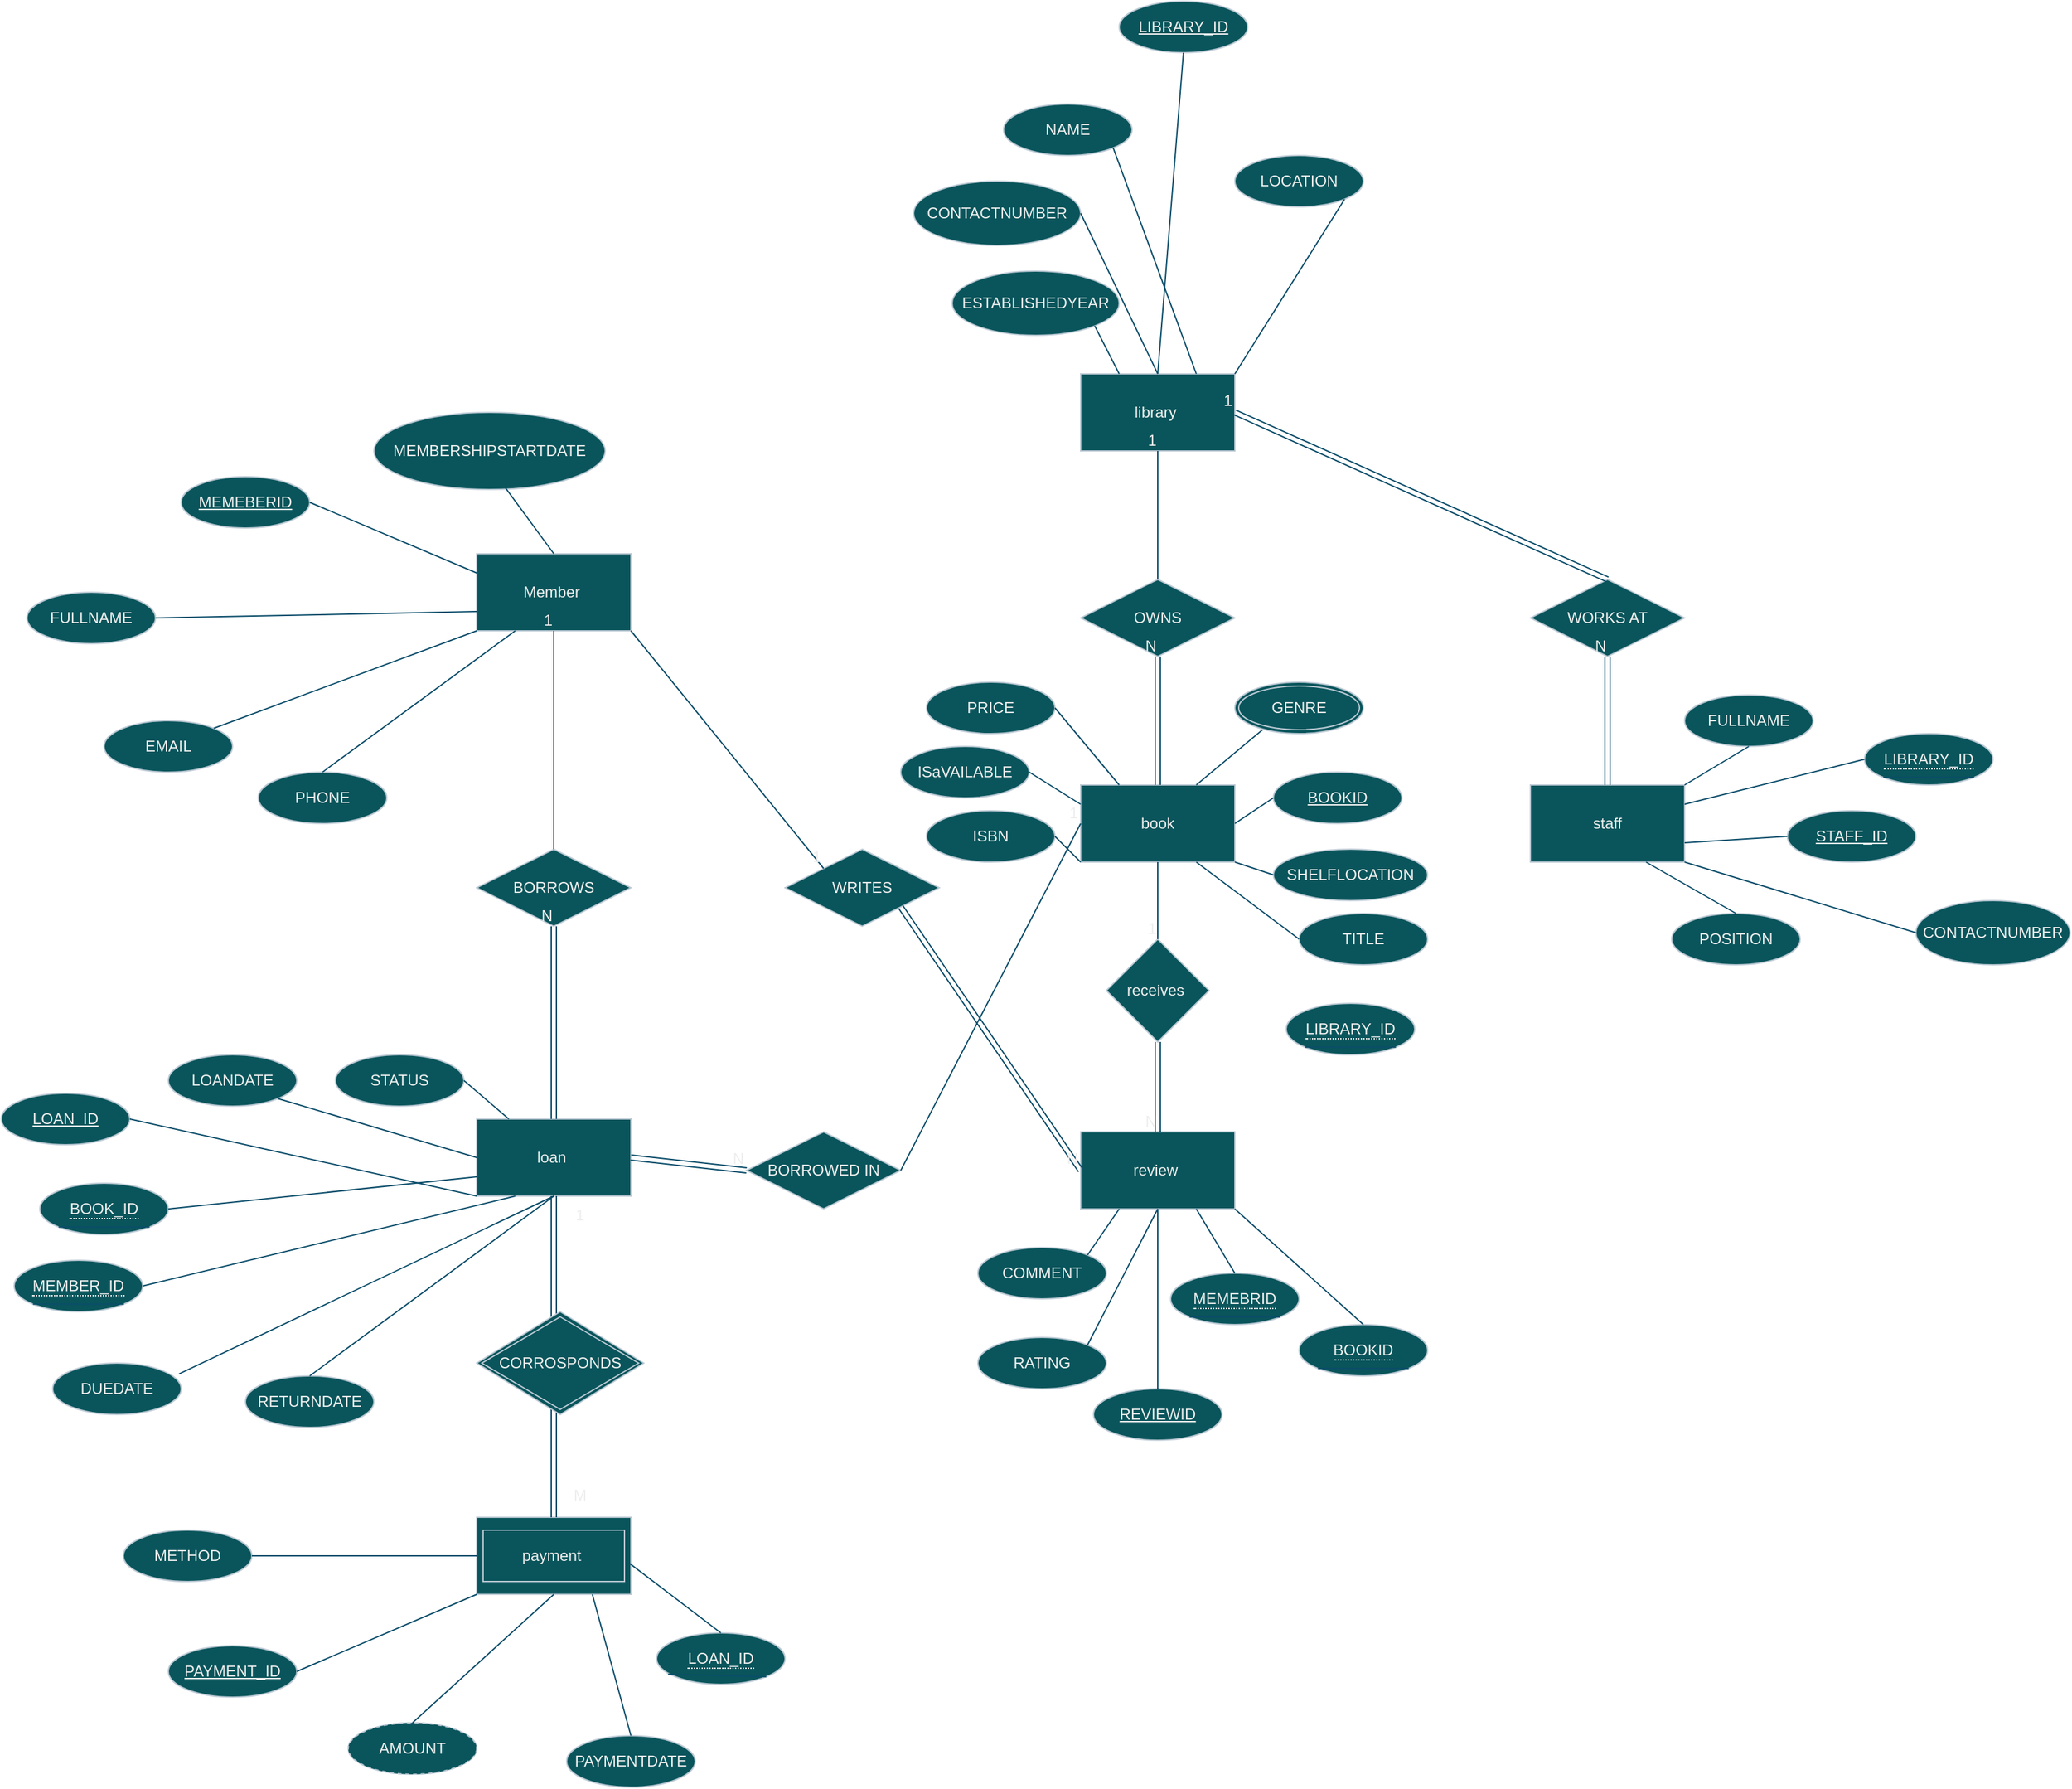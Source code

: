 <mxfile version="27.0.1">
  <diagram name="Page-1" id="OIaIxhvdRK2Rwkjt1i3-">
    <mxGraphModel dx="4001" dy="2847" grid="1" gridSize="10" guides="1" tooltips="1" connect="1" arrows="1" fold="1" page="1" pageScale="1" pageWidth="850" pageHeight="1100" math="0" shadow="0">
      <root>
        <mxCell id="0" />
        <mxCell id="1" parent="0" />
        <mxCell id="wTuwIUQlhGzPRE3fNN9T-1" value="library&amp;nbsp;" style="rounded=0;whiteSpace=wrap;html=1;labelBackgroundColor=none;fillColor=#09555B;strokeColor=#BAC8D3;fontColor=#EEEEEE;" vertex="1" parent="1">
          <mxGeometry x="320" y="-190" width="120" height="60" as="geometry" />
        </mxCell>
        <mxCell id="wTuwIUQlhGzPRE3fNN9T-2" value="book" style="rounded=0;whiteSpace=wrap;html=1;labelBackgroundColor=none;fillColor=#09555B;strokeColor=#BAC8D3;fontColor=#EEEEEE;" vertex="1" parent="1">
          <mxGeometry x="320" y="130" width="120" height="60" as="geometry" />
        </mxCell>
        <mxCell id="wTuwIUQlhGzPRE3fNN9T-3" value="staff" style="rounded=0;whiteSpace=wrap;html=1;labelBackgroundColor=none;fillColor=#09555B;strokeColor=#BAC8D3;fontColor=#EEEEEE;" vertex="1" parent="1">
          <mxGeometry x="670" y="130" width="120" height="60" as="geometry" />
        </mxCell>
        <mxCell id="wTuwIUQlhGzPRE3fNN9T-4" value="review&amp;nbsp;" style="rounded=0;whiteSpace=wrap;html=1;labelBackgroundColor=none;fillColor=#09555B;strokeColor=#BAC8D3;fontColor=#EEEEEE;" vertex="1" parent="1">
          <mxGeometry x="320" y="400" width="120" height="60" as="geometry" />
        </mxCell>
        <mxCell id="wTuwIUQlhGzPRE3fNN9T-5" value="loan&amp;nbsp;" style="rounded=0;whiteSpace=wrap;html=1;labelBackgroundColor=none;fillColor=#09555B;strokeColor=#BAC8D3;fontColor=#EEEEEE;" vertex="1" parent="1">
          <mxGeometry x="-150" y="390" width="120" height="60" as="geometry" />
        </mxCell>
        <mxCell id="wTuwIUQlhGzPRE3fNN9T-6" value="Member&amp;nbsp;" style="rounded=0;whiteSpace=wrap;html=1;labelBackgroundColor=none;fillColor=#09555B;strokeColor=#BAC8D3;fontColor=#EEEEEE;" vertex="1" parent="1">
          <mxGeometry x="-150" y="-50" width="120" height="60" as="geometry" />
        </mxCell>
        <mxCell id="wTuwIUQlhGzPRE3fNN9T-8" value="receives&amp;nbsp;" style="rhombus;whiteSpace=wrap;html=1;labelBackgroundColor=none;fillColor=#09555B;strokeColor=#BAC8D3;fontColor=#EEEEEE;" vertex="1" parent="1">
          <mxGeometry x="340" y="250" width="80" height="80" as="geometry" />
        </mxCell>
        <mxCell id="wTuwIUQlhGzPRE3fNN9T-9" value="Payment" style="rounded=0;whiteSpace=wrap;html=1;labelBackgroundColor=none;fillColor=#09555B;strokeColor=#BAC8D3;fontColor=#EEEEEE;" vertex="1" parent="1">
          <mxGeometry x="-150" y="700" width="120" height="60" as="geometry" />
        </mxCell>
        <mxCell id="wTuwIUQlhGzPRE3fNN9T-10" value="payment&amp;nbsp;" style="rounded=0;whiteSpace=wrap;html=1;labelBackgroundColor=none;fillColor=#09555B;strokeColor=#BAC8D3;fontColor=#EEEEEE;" vertex="1" parent="1">
          <mxGeometry x="-145" y="710" width="110" height="40" as="geometry" />
        </mxCell>
        <mxCell id="wTuwIUQlhGzPRE3fNN9T-11" value="" style="endArrow=none;html=1;rounded=0;shape=link;entryX=0.5;entryY=1;entryDx=0;entryDy=0;exitX=0.5;exitY=0;exitDx=0;exitDy=0;labelBackgroundColor=none;fontColor=default;strokeColor=#0B4D6A;" edge="1" parent="1" source="wTuwIUQlhGzPRE3fNN9T-9" target="wTuwIUQlhGzPRE3fNN9T-5">
          <mxGeometry width="50" height="50" relative="1" as="geometry">
            <mxPoint x="400" y="710" as="sourcePoint" />
            <mxPoint x="450" y="660" as="targetPoint" />
          </mxGeometry>
        </mxCell>
        <mxCell id="wTuwIUQlhGzPRE3fNN9T-13" value="CORROSPONDS" style="shape=rhombus;double=1;perimeter=rhombusPerimeter;whiteSpace=wrap;html=1;align=center;labelBackgroundColor=none;fillColor=#09555B;strokeColor=#BAC8D3;fontColor=#EEEEEE;" vertex="1" parent="1">
          <mxGeometry x="-150" y="540" width="130" height="80" as="geometry" />
        </mxCell>
        <mxCell id="wTuwIUQlhGzPRE3fNN9T-14" value="M" style="text;html=1;align=center;verticalAlign=middle;resizable=0;points=[];autosize=1;strokeColor=none;fillColor=none;labelBackgroundColor=none;fontColor=#EEEEEE;" vertex="1" parent="1">
          <mxGeometry x="-85" y="668" width="30" height="30" as="geometry" />
        </mxCell>
        <mxCell id="wTuwIUQlhGzPRE3fNN9T-15" value="1" style="text;html=1;align=center;verticalAlign=middle;resizable=0;points=[];autosize=1;strokeColor=none;fillColor=none;labelBackgroundColor=none;fontColor=#EEEEEE;" vertex="1" parent="1">
          <mxGeometry x="-85" y="450" width="30" height="30" as="geometry" />
        </mxCell>
        <mxCell id="wTuwIUQlhGzPRE3fNN9T-18" value="BORROWS" style="shape=rhombus;perimeter=rhombusPerimeter;whiteSpace=wrap;html=1;align=center;labelBackgroundColor=none;fillColor=#09555B;strokeColor=#BAC8D3;fontColor=#EEEEEE;" vertex="1" parent="1">
          <mxGeometry x="-150" y="180" width="120" height="60" as="geometry" />
        </mxCell>
        <mxCell id="wTuwIUQlhGzPRE3fNN9T-19" value="" style="endArrow=none;html=1;rounded=0;exitX=0.5;exitY=1;exitDx=0;exitDy=0;entryX=0.5;entryY=0;entryDx=0;entryDy=0;labelBackgroundColor=none;fontColor=default;strokeColor=#0B4D6A;" edge="1" parent="1" source="wTuwIUQlhGzPRE3fNN9T-2" target="wTuwIUQlhGzPRE3fNN9T-8">
          <mxGeometry relative="1" as="geometry">
            <mxPoint x="390" y="180" as="sourcePoint" />
            <mxPoint x="550" y="190" as="targetPoint" />
          </mxGeometry>
        </mxCell>
        <mxCell id="wTuwIUQlhGzPRE3fNN9T-20" value="1" style="resizable=0;html=1;whiteSpace=wrap;align=right;verticalAlign=bottom;labelBackgroundColor=none;fillColor=#09555B;strokeColor=#BAC8D3;fontColor=#EEEEEE;" connectable="0" vertex="1" parent="wTuwIUQlhGzPRE3fNN9T-19">
          <mxGeometry x="1" relative="1" as="geometry" />
        </mxCell>
        <mxCell id="wTuwIUQlhGzPRE3fNN9T-21" value="" style="endArrow=none;html=1;rounded=0;exitX=0.5;exitY=1;exitDx=0;exitDy=0;entryX=0.5;entryY=0;entryDx=0;entryDy=0;shape=link;labelBackgroundColor=none;fontColor=default;strokeColor=#0B4D6A;" edge="1" parent="1" source="wTuwIUQlhGzPRE3fNN9T-8" target="wTuwIUQlhGzPRE3fNN9T-4">
          <mxGeometry relative="1" as="geometry">
            <mxPoint x="350" y="360" as="sourcePoint" />
            <mxPoint x="510" y="360" as="targetPoint" />
          </mxGeometry>
        </mxCell>
        <mxCell id="wTuwIUQlhGzPRE3fNN9T-22" value="N" style="resizable=0;html=1;whiteSpace=wrap;align=right;verticalAlign=bottom;labelBackgroundColor=none;fillColor=#09555B;strokeColor=#BAC8D3;fontColor=#EEEEEE;" connectable="0" vertex="1" parent="wTuwIUQlhGzPRE3fNN9T-21">
          <mxGeometry x="1" relative="1" as="geometry" />
        </mxCell>
        <mxCell id="wTuwIUQlhGzPRE3fNN9T-23" value="OWNS" style="shape=rhombus;perimeter=rhombusPerimeter;whiteSpace=wrap;html=1;align=center;labelBackgroundColor=none;fillColor=#09555B;strokeColor=#BAC8D3;fontColor=#EEEEEE;" vertex="1" parent="1">
          <mxGeometry x="320" y="-30" width="120" height="60" as="geometry" />
        </mxCell>
        <mxCell id="wTuwIUQlhGzPRE3fNN9T-24" value="" style="endArrow=none;html=1;rounded=0;entryX=0.5;entryY=1;entryDx=0;entryDy=0;shape=link;labelBackgroundColor=none;fontColor=default;strokeColor=#0B4D6A;" edge="1" parent="1" target="wTuwIUQlhGzPRE3fNN9T-23">
          <mxGeometry relative="1" as="geometry">
            <mxPoint x="380" y="130" as="sourcePoint" />
            <mxPoint x="490" y="300" as="targetPoint" />
          </mxGeometry>
        </mxCell>
        <mxCell id="wTuwIUQlhGzPRE3fNN9T-25" value="N" style="resizable=0;html=1;whiteSpace=wrap;align=right;verticalAlign=bottom;labelBackgroundColor=none;fillColor=#09555B;strokeColor=#BAC8D3;fontColor=#EEEEEE;" connectable="0" vertex="1" parent="wTuwIUQlhGzPRE3fNN9T-24">
          <mxGeometry x="1" relative="1" as="geometry" />
        </mxCell>
        <mxCell id="wTuwIUQlhGzPRE3fNN9T-26" value="" style="endArrow=none;html=1;rounded=0;entryX=0.5;entryY=1;entryDx=0;entryDy=0;exitX=0.5;exitY=0;exitDx=0;exitDy=0;labelBackgroundColor=none;fontColor=default;strokeColor=#0B4D6A;" edge="1" parent="1" source="wTuwIUQlhGzPRE3fNN9T-23" target="wTuwIUQlhGzPRE3fNN9T-1">
          <mxGeometry relative="1" as="geometry">
            <mxPoint x="340" y="80" as="sourcePoint" />
            <mxPoint x="500" y="80" as="targetPoint" />
          </mxGeometry>
        </mxCell>
        <mxCell id="wTuwIUQlhGzPRE3fNN9T-27" value="1" style="resizable=0;html=1;whiteSpace=wrap;align=right;verticalAlign=bottom;labelBackgroundColor=none;fillColor=#09555B;strokeColor=#BAC8D3;fontColor=#EEEEEE;" connectable="0" vertex="1" parent="wTuwIUQlhGzPRE3fNN9T-26">
          <mxGeometry x="1" relative="1" as="geometry" />
        </mxCell>
        <mxCell id="wTuwIUQlhGzPRE3fNN9T-28" value="WORKS AT" style="shape=rhombus;perimeter=rhombusPerimeter;whiteSpace=wrap;html=1;align=center;labelBackgroundColor=none;fillColor=#09555B;strokeColor=#BAC8D3;fontColor=#EEEEEE;" vertex="1" parent="1">
          <mxGeometry x="670" y="-30" width="120" height="60" as="geometry" />
        </mxCell>
        <mxCell id="wTuwIUQlhGzPRE3fNN9T-29" value="" style="endArrow=none;html=1;rounded=0;entryX=0.5;entryY=1;entryDx=0;entryDy=0;exitX=0.5;exitY=0;exitDx=0;exitDy=0;shape=link;labelBackgroundColor=none;fontColor=default;strokeColor=#0B4D6A;" edge="1" parent="1" source="wTuwIUQlhGzPRE3fNN9T-3" target="wTuwIUQlhGzPRE3fNN9T-28">
          <mxGeometry relative="1" as="geometry">
            <mxPoint x="240" y="300" as="sourcePoint" />
            <mxPoint x="400" y="300" as="targetPoint" />
          </mxGeometry>
        </mxCell>
        <mxCell id="wTuwIUQlhGzPRE3fNN9T-30" value="N" style="resizable=0;html=1;whiteSpace=wrap;align=right;verticalAlign=bottom;labelBackgroundColor=none;fillColor=#09555B;strokeColor=#BAC8D3;fontColor=#EEEEEE;" connectable="0" vertex="1" parent="wTuwIUQlhGzPRE3fNN9T-29">
          <mxGeometry x="1" relative="1" as="geometry" />
        </mxCell>
        <mxCell id="wTuwIUQlhGzPRE3fNN9T-31" value="" style="endArrow=none;html=1;rounded=0;entryX=1;entryY=0.5;entryDx=0;entryDy=0;exitX=0.5;exitY=0;exitDx=0;exitDy=0;shape=link;labelBackgroundColor=none;fontColor=default;strokeColor=#0B4D6A;" edge="1" parent="1" source="wTuwIUQlhGzPRE3fNN9T-28" target="wTuwIUQlhGzPRE3fNN9T-1">
          <mxGeometry relative="1" as="geometry">
            <mxPoint x="240" y="300" as="sourcePoint" />
            <mxPoint x="400" y="300" as="targetPoint" />
          </mxGeometry>
        </mxCell>
        <mxCell id="wTuwIUQlhGzPRE3fNN9T-32" value="1" style="resizable=0;html=1;whiteSpace=wrap;align=right;verticalAlign=bottom;labelBackgroundColor=none;fillColor=#09555B;strokeColor=#BAC8D3;fontColor=#EEEEEE;" connectable="0" vertex="1" parent="wTuwIUQlhGzPRE3fNN9T-31">
          <mxGeometry x="1" relative="1" as="geometry" />
        </mxCell>
        <mxCell id="wTuwIUQlhGzPRE3fNN9T-33" value="WRITES" style="shape=rhombus;perimeter=rhombusPerimeter;whiteSpace=wrap;html=1;align=center;labelBackgroundColor=none;fillColor=#09555B;strokeColor=#BAC8D3;fontColor=#EEEEEE;" vertex="1" parent="1">
          <mxGeometry x="90" y="180" width="120" height="60" as="geometry" />
        </mxCell>
        <mxCell id="wTuwIUQlhGzPRE3fNN9T-34" value="" style="endArrow=none;html=1;rounded=0;exitX=1;exitY=1;exitDx=0;exitDy=0;entryX=0;entryY=0;entryDx=0;entryDy=0;labelBackgroundColor=none;fontColor=default;strokeColor=#0B4D6A;" edge="1" parent="1" source="wTuwIUQlhGzPRE3fNN9T-6" target="wTuwIUQlhGzPRE3fNN9T-33">
          <mxGeometry relative="1" as="geometry">
            <mxPoint x="230" y="100" as="sourcePoint" />
            <mxPoint x="390" y="100" as="targetPoint" />
          </mxGeometry>
        </mxCell>
        <mxCell id="wTuwIUQlhGzPRE3fNN9T-35" value="1" style="resizable=0;html=1;whiteSpace=wrap;align=right;verticalAlign=bottom;labelBackgroundColor=none;fillColor=#09555B;strokeColor=#BAC8D3;fontColor=#EEEEEE;" connectable="0" vertex="1" parent="wTuwIUQlhGzPRE3fNN9T-34">
          <mxGeometry x="1" relative="1" as="geometry" />
        </mxCell>
        <mxCell id="wTuwIUQlhGzPRE3fNN9T-36" value="" style="endArrow=none;html=1;rounded=0;entryX=0;entryY=0.5;entryDx=0;entryDy=0;exitX=1;exitY=1;exitDx=0;exitDy=0;shape=link;labelBackgroundColor=none;fontColor=default;strokeColor=#0B4D6A;" edge="1" parent="1" source="wTuwIUQlhGzPRE3fNN9T-33" target="wTuwIUQlhGzPRE3fNN9T-4">
          <mxGeometry relative="1" as="geometry">
            <mxPoint x="230" y="100" as="sourcePoint" />
            <mxPoint x="390" y="100" as="targetPoint" />
          </mxGeometry>
        </mxCell>
        <mxCell id="wTuwIUQlhGzPRE3fNN9T-37" value="N" style="resizable=0;html=1;whiteSpace=wrap;align=right;verticalAlign=bottom;labelBackgroundColor=none;fillColor=#09555B;strokeColor=#BAC8D3;fontColor=#EEEEEE;" connectable="0" vertex="1" parent="wTuwIUQlhGzPRE3fNN9T-36">
          <mxGeometry x="1" relative="1" as="geometry" />
        </mxCell>
        <mxCell id="wTuwIUQlhGzPRE3fNN9T-38" value="" style="endArrow=none;html=1;rounded=0;entryX=0.5;entryY=1;entryDx=0;entryDy=0;labelBackgroundColor=none;fontColor=default;strokeColor=#0B4D6A;" edge="1" parent="1" source="wTuwIUQlhGzPRE3fNN9T-18" target="wTuwIUQlhGzPRE3fNN9T-6">
          <mxGeometry relative="1" as="geometry">
            <mxPoint x="230" y="240" as="sourcePoint" />
            <mxPoint x="390" y="240" as="targetPoint" />
          </mxGeometry>
        </mxCell>
        <mxCell id="wTuwIUQlhGzPRE3fNN9T-39" value="1" style="resizable=0;html=1;whiteSpace=wrap;align=right;verticalAlign=bottom;labelBackgroundColor=none;fillColor=#09555B;strokeColor=#BAC8D3;fontColor=#EEEEEE;" connectable="0" vertex="1" parent="wTuwIUQlhGzPRE3fNN9T-38">
          <mxGeometry x="1" relative="1" as="geometry" />
        </mxCell>
        <mxCell id="wTuwIUQlhGzPRE3fNN9T-40" value="" style="endArrow=none;html=1;rounded=0;entryX=0.5;entryY=1;entryDx=0;entryDy=0;exitX=0.5;exitY=0;exitDx=0;exitDy=0;shape=link;labelBackgroundColor=none;fontColor=default;strokeColor=#0B4D6A;" edge="1" parent="1" source="wTuwIUQlhGzPRE3fNN9T-5" target="wTuwIUQlhGzPRE3fNN9T-18">
          <mxGeometry relative="1" as="geometry">
            <mxPoint x="230" y="240" as="sourcePoint" />
            <mxPoint x="390" y="240" as="targetPoint" />
          </mxGeometry>
        </mxCell>
        <mxCell id="wTuwIUQlhGzPRE3fNN9T-41" value="N" style="resizable=0;html=1;whiteSpace=wrap;align=right;verticalAlign=bottom;labelBackgroundColor=none;fillColor=#09555B;strokeColor=#BAC8D3;fontColor=#EEEEEE;" connectable="0" vertex="1" parent="wTuwIUQlhGzPRE3fNN9T-40">
          <mxGeometry x="1" relative="1" as="geometry" />
        </mxCell>
        <mxCell id="wTuwIUQlhGzPRE3fNN9T-42" value="BORROWED IN" style="shape=rhombus;perimeter=rhombusPerimeter;whiteSpace=wrap;html=1;align=center;labelBackgroundColor=none;fillColor=#09555B;strokeColor=#BAC8D3;fontColor=#EEEEEE;" vertex="1" parent="1">
          <mxGeometry x="60" y="400" width="120" height="60" as="geometry" />
        </mxCell>
        <mxCell id="wTuwIUQlhGzPRE3fNN9T-43" value="" style="shape=link;html=1;rounded=0;exitX=1;exitY=0.5;exitDx=0;exitDy=0;entryX=0;entryY=0.5;entryDx=0;entryDy=0;labelBackgroundColor=none;fontColor=default;strokeColor=#0B4D6A;" edge="1" parent="1" source="wTuwIUQlhGzPRE3fNN9T-5" target="wTuwIUQlhGzPRE3fNN9T-42">
          <mxGeometry relative="1" as="geometry">
            <mxPoint x="230" y="240" as="sourcePoint" />
            <mxPoint x="390" y="240" as="targetPoint" />
          </mxGeometry>
        </mxCell>
        <mxCell id="wTuwIUQlhGzPRE3fNN9T-44" value="N" style="resizable=0;html=1;whiteSpace=wrap;align=right;verticalAlign=bottom;labelBackgroundColor=none;fillColor=#09555B;strokeColor=#BAC8D3;fontColor=#EEEEEE;" connectable="0" vertex="1" parent="wTuwIUQlhGzPRE3fNN9T-43">
          <mxGeometry x="1" relative="1" as="geometry" />
        </mxCell>
        <mxCell id="wTuwIUQlhGzPRE3fNN9T-45" value="" style="endArrow=none;html=1;rounded=0;entryX=0;entryY=0.5;entryDx=0;entryDy=0;exitX=1;exitY=0.5;exitDx=0;exitDy=0;labelBackgroundColor=none;fontColor=default;strokeColor=#0B4D6A;" edge="1" parent="1" source="wTuwIUQlhGzPRE3fNN9T-42" target="wTuwIUQlhGzPRE3fNN9T-2">
          <mxGeometry relative="1" as="geometry">
            <mxPoint x="230" y="240" as="sourcePoint" />
            <mxPoint x="390" y="240" as="targetPoint" />
          </mxGeometry>
        </mxCell>
        <mxCell id="wTuwIUQlhGzPRE3fNN9T-46" value="1" style="resizable=0;html=1;whiteSpace=wrap;align=right;verticalAlign=bottom;labelBackgroundColor=none;fillColor=#09555B;strokeColor=#BAC8D3;fontColor=#EEEEEE;" connectable="0" vertex="1" parent="wTuwIUQlhGzPRE3fNN9T-45">
          <mxGeometry x="1" relative="1" as="geometry" />
        </mxCell>
        <mxCell id="wTuwIUQlhGzPRE3fNN9T-49" value="PAYMENT_ID" style="ellipse;whiteSpace=wrap;html=1;align=center;fontStyle=4;labelBackgroundColor=none;fillColor=#09555B;strokeColor=#BAC8D3;fontColor=#EEEEEE;" vertex="1" parent="1">
          <mxGeometry x="-390" y="800" width="100" height="40" as="geometry" />
        </mxCell>
        <mxCell id="wTuwIUQlhGzPRE3fNN9T-50" value="AMOUNT" style="ellipse;whiteSpace=wrap;html=1;align=center;labelBackgroundColor=none;fillColor=#09555B;strokeColor=#BAC8D3;fontColor=#EEEEEE;" vertex="1" parent="1">
          <mxGeometry x="-250" y="860" width="100" height="40" as="geometry" />
        </mxCell>
        <mxCell id="wTuwIUQlhGzPRE3fNN9T-51" value="PAYMENTDATE" style="ellipse;whiteSpace=wrap;html=1;align=center;labelBackgroundColor=none;fillColor=#09555B;strokeColor=#BAC8D3;fontColor=#EEEEEE;" vertex="1" parent="1">
          <mxGeometry x="-80" y="870" width="100" height="40" as="geometry" />
        </mxCell>
        <mxCell id="wTuwIUQlhGzPRE3fNN9T-52" value="METHOD" style="ellipse;whiteSpace=wrap;html=1;align=center;labelBackgroundColor=none;fillColor=#09555B;strokeColor=#BAC8D3;fontColor=#EEEEEE;" vertex="1" parent="1">
          <mxGeometry x="-425" y="710" width="100" height="40" as="geometry" />
        </mxCell>
        <mxCell id="wTuwIUQlhGzPRE3fNN9T-53" value="&lt;span style=&quot;border-bottom: 1px dotted&quot;&gt;LOAN_ID&lt;/span&gt;" style="ellipse;whiteSpace=wrap;html=1;align=center;labelBackgroundColor=none;fillColor=#09555B;strokeColor=#BAC8D3;fontColor=#EEEEEE;" vertex="1" parent="1">
          <mxGeometry x="-10" y="790" width="100" height="40" as="geometry" />
        </mxCell>
        <mxCell id="wTuwIUQlhGzPRE3fNN9T-54" value="" style="endArrow=none;html=1;rounded=0;entryX=1;entryY=0.5;entryDx=0;entryDy=0;exitX=0;exitY=0.5;exitDx=0;exitDy=0;labelBackgroundColor=none;fontColor=default;strokeColor=#0B4D6A;" edge="1" parent="1" source="wTuwIUQlhGzPRE3fNN9T-9" target="wTuwIUQlhGzPRE3fNN9T-52">
          <mxGeometry width="50" height="50" relative="1" as="geometry">
            <mxPoint x="280" y="560" as="sourcePoint" />
            <mxPoint x="330" y="510" as="targetPoint" />
          </mxGeometry>
        </mxCell>
        <mxCell id="wTuwIUQlhGzPRE3fNN9T-55" value="" style="endArrow=none;html=1;rounded=0;entryX=0;entryY=1;entryDx=0;entryDy=0;exitX=1;exitY=0.5;exitDx=0;exitDy=0;labelBackgroundColor=none;fontColor=default;strokeColor=#0B4D6A;" edge="1" parent="1" source="wTuwIUQlhGzPRE3fNN9T-49" target="wTuwIUQlhGzPRE3fNN9T-9">
          <mxGeometry width="50" height="50" relative="1" as="geometry">
            <mxPoint x="110" y="640" as="sourcePoint" />
            <mxPoint x="160" y="590" as="targetPoint" />
          </mxGeometry>
        </mxCell>
        <mxCell id="wTuwIUQlhGzPRE3fNN9T-56" value="" style="endArrow=none;html=1;rounded=0;entryX=0.5;entryY=0;entryDx=0;entryDy=0;exitX=0.5;exitY=1;exitDx=0;exitDy=0;labelBackgroundColor=none;fontColor=default;strokeColor=#0B4D6A;" edge="1" parent="1" source="wTuwIUQlhGzPRE3fNN9T-9" target="wTuwIUQlhGzPRE3fNN9T-50">
          <mxGeometry width="50" height="50" relative="1" as="geometry">
            <mxPoint x="110" y="640" as="sourcePoint" />
            <mxPoint x="160" y="590" as="targetPoint" />
          </mxGeometry>
        </mxCell>
        <mxCell id="wTuwIUQlhGzPRE3fNN9T-57" value="" style="endArrow=none;html=1;rounded=0;entryX=0.75;entryY=1;entryDx=0;entryDy=0;exitX=0.5;exitY=0;exitDx=0;exitDy=0;labelBackgroundColor=none;fontColor=default;strokeColor=#0B4D6A;" edge="1" parent="1" source="wTuwIUQlhGzPRE3fNN9T-51" target="wTuwIUQlhGzPRE3fNN9T-9">
          <mxGeometry width="50" height="50" relative="1" as="geometry">
            <mxPoint x="110" y="640" as="sourcePoint" />
            <mxPoint x="160" y="590" as="targetPoint" />
          </mxGeometry>
        </mxCell>
        <mxCell id="wTuwIUQlhGzPRE3fNN9T-58" value="" style="endArrow=none;html=1;rounded=0;entryX=0.99;entryY=0.597;entryDx=0;entryDy=0;entryPerimeter=0;exitX=0.5;exitY=0;exitDx=0;exitDy=0;labelBackgroundColor=none;fontColor=default;strokeColor=#0B4D6A;" edge="1" parent="1" source="wTuwIUQlhGzPRE3fNN9T-53" target="wTuwIUQlhGzPRE3fNN9T-9">
          <mxGeometry width="50" height="50" relative="1" as="geometry">
            <mxPoint x="110" y="640" as="sourcePoint" />
            <mxPoint x="160" y="590" as="targetPoint" />
          </mxGeometry>
        </mxCell>
        <mxCell id="wTuwIUQlhGzPRE3fNN9T-59" value="" style="endArrow=none;html=1;rounded=0;exitX=0.089;exitY=0.803;exitDx=0;exitDy=0;exitPerimeter=0;entryX=1;entryY=1;entryDx=0;entryDy=0;labelBackgroundColor=none;fontColor=default;strokeColor=#0B4D6A;" edge="1" parent="1" source="wTuwIUQlhGzPRE3fNN9T-53" target="wTuwIUQlhGzPRE3fNN9T-53">
          <mxGeometry relative="1" as="geometry">
            <mxPoint y="500" as="sourcePoint" />
            <mxPoint x="160" y="500" as="targetPoint" />
          </mxGeometry>
        </mxCell>
        <mxCell id="wTuwIUQlhGzPRE3fNN9T-60" value="LOAN_ID" style="ellipse;whiteSpace=wrap;html=1;align=center;fontStyle=4;labelBackgroundColor=none;fillColor=#09555B;strokeColor=#BAC8D3;fontColor=#EEEEEE;" vertex="1" parent="1">
          <mxGeometry x="-520" y="370" width="100" height="40" as="geometry" />
        </mxCell>
        <mxCell id="wTuwIUQlhGzPRE3fNN9T-61" value="&lt;span style=&quot;border-bottom: 1px dotted&quot;&gt;BOOK_ID&lt;/span&gt;" style="ellipse;whiteSpace=wrap;html=1;align=center;labelBackgroundColor=none;fillColor=#09555B;strokeColor=#BAC8D3;fontColor=#EEEEEE;" vertex="1" parent="1">
          <mxGeometry x="-490" y="440" width="100" height="40" as="geometry" />
        </mxCell>
        <mxCell id="wTuwIUQlhGzPRE3fNN9T-62" value="&lt;span style=&quot;border-bottom: 1px dotted&quot;&gt;MEMBER_ID&lt;/span&gt;" style="ellipse;whiteSpace=wrap;html=1;align=center;labelBackgroundColor=none;fillColor=#09555B;strokeColor=#BAC8D3;fontColor=#EEEEEE;" vertex="1" parent="1">
          <mxGeometry x="-510" y="500" width="100" height="40" as="geometry" />
        </mxCell>
        <mxCell id="wTuwIUQlhGzPRE3fNN9T-63" value="LOANDATE" style="ellipse;whiteSpace=wrap;html=1;align=center;labelBackgroundColor=none;fillColor=#09555B;strokeColor=#BAC8D3;fontColor=#EEEEEE;" vertex="1" parent="1">
          <mxGeometry x="-390" y="340" width="100" height="40" as="geometry" />
        </mxCell>
        <mxCell id="wTuwIUQlhGzPRE3fNN9T-64" value="DUEDATE" style="ellipse;whiteSpace=wrap;html=1;align=center;labelBackgroundColor=none;fillColor=#09555B;strokeColor=#BAC8D3;fontColor=#EEEEEE;" vertex="1" parent="1">
          <mxGeometry x="-480" y="580" width="100" height="40" as="geometry" />
        </mxCell>
        <mxCell id="wTuwIUQlhGzPRE3fNN9T-65" value="RETURNDATE" style="ellipse;whiteSpace=wrap;html=1;align=center;labelBackgroundColor=none;fillColor=#09555B;strokeColor=#BAC8D3;fontColor=#EEEEEE;" vertex="1" parent="1">
          <mxGeometry x="-330" y="590" width="100" height="40" as="geometry" />
        </mxCell>
        <mxCell id="wTuwIUQlhGzPRE3fNN9T-66" value="STATUS" style="ellipse;whiteSpace=wrap;html=1;align=center;labelBackgroundColor=none;fillColor=#09555B;strokeColor=#BAC8D3;fontColor=#EEEEEE;" vertex="1" parent="1">
          <mxGeometry x="-260" y="340" width="100" height="40" as="geometry" />
        </mxCell>
        <mxCell id="wTuwIUQlhGzPRE3fNN9T-68" value="" style="endArrow=none;html=1;rounded=0;entryX=1;entryY=1;entryDx=0;entryDy=0;exitX=0;exitY=0.5;exitDx=0;exitDy=0;labelBackgroundColor=none;fontColor=default;strokeColor=#0B4D6A;" edge="1" parent="1" source="wTuwIUQlhGzPRE3fNN9T-5" target="wTuwIUQlhGzPRE3fNN9T-63">
          <mxGeometry width="50" height="50" relative="1" as="geometry">
            <mxPoint x="90" y="340" as="sourcePoint" />
            <mxPoint x="140" y="290" as="targetPoint" />
          </mxGeometry>
        </mxCell>
        <mxCell id="wTuwIUQlhGzPRE3fNN9T-69" value="" style="endArrow=none;html=1;rounded=0;entryX=1;entryY=0.5;entryDx=0;entryDy=0;exitX=0;exitY=1;exitDx=0;exitDy=0;labelBackgroundColor=none;fontColor=default;strokeColor=#0B4D6A;" edge="1" parent="1" source="wTuwIUQlhGzPRE3fNN9T-5" target="wTuwIUQlhGzPRE3fNN9T-60">
          <mxGeometry width="50" height="50" relative="1" as="geometry">
            <mxPoint x="90" y="340" as="sourcePoint" />
            <mxPoint x="140" y="290" as="targetPoint" />
          </mxGeometry>
        </mxCell>
        <mxCell id="wTuwIUQlhGzPRE3fNN9T-70" value="" style="endArrow=none;html=1;rounded=0;entryX=1;entryY=0.5;entryDx=0;entryDy=0;exitX=0;exitY=0.75;exitDx=0;exitDy=0;labelBackgroundColor=none;fontColor=default;strokeColor=#0B4D6A;" edge="1" parent="1" source="wTuwIUQlhGzPRE3fNN9T-5" target="wTuwIUQlhGzPRE3fNN9T-61">
          <mxGeometry width="50" height="50" relative="1" as="geometry">
            <mxPoint x="90" y="340" as="sourcePoint" />
            <mxPoint x="140" y="290" as="targetPoint" />
          </mxGeometry>
        </mxCell>
        <mxCell id="wTuwIUQlhGzPRE3fNN9T-71" value="" style="endArrow=none;html=1;rounded=0;entryX=1;entryY=0.5;entryDx=0;entryDy=0;exitX=0.25;exitY=1;exitDx=0;exitDy=0;labelBackgroundColor=none;fontColor=default;strokeColor=#0B4D6A;" edge="1" parent="1" source="wTuwIUQlhGzPRE3fNN9T-5" target="wTuwIUQlhGzPRE3fNN9T-62">
          <mxGeometry width="50" height="50" relative="1" as="geometry">
            <mxPoint x="90" y="340" as="sourcePoint" />
            <mxPoint x="140" y="290" as="targetPoint" />
          </mxGeometry>
        </mxCell>
        <mxCell id="wTuwIUQlhGzPRE3fNN9T-72" value="" style="endArrow=none;html=1;rounded=0;entryX=1;entryY=0.5;entryDx=0;entryDy=0;labelBackgroundColor=none;fontColor=default;strokeColor=#0B4D6A;" edge="1" parent="1" source="wTuwIUQlhGzPRE3fNN9T-5" target="wTuwIUQlhGzPRE3fNN9T-66">
          <mxGeometry width="50" height="50" relative="1" as="geometry">
            <mxPoint x="90" y="340" as="sourcePoint" />
            <mxPoint x="140" y="290" as="targetPoint" />
          </mxGeometry>
        </mxCell>
        <mxCell id="wTuwIUQlhGzPRE3fNN9T-73" value="" style="endArrow=none;html=1;rounded=0;entryX=0.983;entryY=0.211;entryDx=0;entryDy=0;entryPerimeter=0;exitX=0.5;exitY=1;exitDx=0;exitDy=0;labelBackgroundColor=none;fontColor=default;strokeColor=#0B4D6A;" edge="1" parent="1" source="wTuwIUQlhGzPRE3fNN9T-5" target="wTuwIUQlhGzPRE3fNN9T-64">
          <mxGeometry width="50" height="50" relative="1" as="geometry">
            <mxPoint x="90" y="340" as="sourcePoint" />
            <mxPoint x="140" y="290" as="targetPoint" />
          </mxGeometry>
        </mxCell>
        <mxCell id="wTuwIUQlhGzPRE3fNN9T-74" value="" style="endArrow=none;html=1;rounded=0;entryX=0.5;entryY=0;entryDx=0;entryDy=0;exitX=0.5;exitY=1;exitDx=0;exitDy=0;labelBackgroundColor=none;fontColor=default;strokeColor=#0B4D6A;" edge="1" parent="1" source="wTuwIUQlhGzPRE3fNN9T-5" target="wTuwIUQlhGzPRE3fNN9T-65">
          <mxGeometry width="50" height="50" relative="1" as="geometry">
            <mxPoint x="90" y="340" as="sourcePoint" />
            <mxPoint x="140" y="290" as="targetPoint" />
          </mxGeometry>
        </mxCell>
        <mxCell id="wTuwIUQlhGzPRE3fNN9T-75" value="" style="endArrow=none;html=1;rounded=0;entryX=0;entryY=1;entryDx=0;entryDy=0;exitX=1;exitY=1;exitDx=0;exitDy=0;labelBackgroundColor=none;fontColor=default;strokeColor=#0B4D6A;" edge="1" parent="1" source="wTuwIUQlhGzPRE3fNN9T-62" target="wTuwIUQlhGzPRE3fNN9T-62">
          <mxGeometry width="50" height="50" relative="1" as="geometry">
            <mxPoint x="-110" y="390" as="sourcePoint" />
            <mxPoint x="-60" y="340" as="targetPoint" />
          </mxGeometry>
        </mxCell>
        <mxCell id="wTuwIUQlhGzPRE3fNN9T-76" value="" style="endArrow=none;html=1;rounded=0;entryX=0;entryY=1;entryDx=0;entryDy=0;exitX=1;exitY=1;exitDx=0;exitDy=0;labelBackgroundColor=none;fontColor=default;strokeColor=#0B4D6A;" edge="1" parent="1" source="wTuwIUQlhGzPRE3fNN9T-61" target="wTuwIUQlhGzPRE3fNN9T-61">
          <mxGeometry width="50" height="50" relative="1" as="geometry">
            <mxPoint x="-110" y="390" as="sourcePoint" />
            <mxPoint x="-60" y="340" as="targetPoint" />
          </mxGeometry>
        </mxCell>
        <mxCell id="wTuwIUQlhGzPRE3fNN9T-77" value="MEMEBERID" style="ellipse;whiteSpace=wrap;html=1;align=center;fontStyle=4;labelBackgroundColor=none;fillColor=#09555B;strokeColor=#BAC8D3;fontColor=#EEEEEE;" vertex="1" parent="1">
          <mxGeometry x="-380" y="-110" width="100" height="40" as="geometry" />
        </mxCell>
        <mxCell id="wTuwIUQlhGzPRE3fNN9T-78" value="EMAIL" style="ellipse;whiteSpace=wrap;html=1;align=center;labelBackgroundColor=none;fillColor=#09555B;strokeColor=#BAC8D3;fontColor=#EEEEEE;" vertex="1" parent="1">
          <mxGeometry x="-440" y="80" width="100" height="40" as="geometry" />
        </mxCell>
        <mxCell id="wTuwIUQlhGzPRE3fNN9T-79" value="FULLNAME" style="ellipse;whiteSpace=wrap;html=1;align=center;labelBackgroundColor=none;fillColor=#09555B;strokeColor=#BAC8D3;fontColor=#EEEEEE;" vertex="1" parent="1">
          <mxGeometry x="-500" y="-20" width="100" height="40" as="geometry" />
        </mxCell>
        <mxCell id="wTuwIUQlhGzPRE3fNN9T-80" value="PHONE" style="ellipse;whiteSpace=wrap;html=1;align=center;labelBackgroundColor=none;fillColor=#09555B;strokeColor=#BAC8D3;fontColor=#EEEEEE;" vertex="1" parent="1">
          <mxGeometry x="-320" y="120" width="100" height="40" as="geometry" />
        </mxCell>
        <mxCell id="wTuwIUQlhGzPRE3fNN9T-81" value="MEMBERSHIPSTARTDATE" style="ellipse;whiteSpace=wrap;html=1;align=center;labelBackgroundColor=none;fillColor=#09555B;strokeColor=#BAC8D3;fontColor=#EEEEEE;" vertex="1" parent="1">
          <mxGeometry x="-230" y="-160" width="180" height="60" as="geometry" />
        </mxCell>
        <mxCell id="wTuwIUQlhGzPRE3fNN9T-82" value="" style="endArrow=none;html=1;rounded=0;entryX=0.567;entryY=0.972;entryDx=0;entryDy=0;entryPerimeter=0;exitX=0.5;exitY=0;exitDx=0;exitDy=0;labelBackgroundColor=none;fontColor=default;strokeColor=#0B4D6A;" edge="1" parent="1" source="wTuwIUQlhGzPRE3fNN9T-6" target="wTuwIUQlhGzPRE3fNN9T-81">
          <mxGeometry width="50" height="50" relative="1" as="geometry">
            <mxPoint x="40" y="300" as="sourcePoint" />
            <mxPoint x="90" y="250" as="targetPoint" />
          </mxGeometry>
        </mxCell>
        <mxCell id="wTuwIUQlhGzPRE3fNN9T-83" value="" style="endArrow=none;html=1;rounded=0;entryX=1;entryY=0.5;entryDx=0;entryDy=0;exitX=0;exitY=0.25;exitDx=0;exitDy=0;labelBackgroundColor=none;fontColor=default;strokeColor=#0B4D6A;" edge="1" parent="1" source="wTuwIUQlhGzPRE3fNN9T-6" target="wTuwIUQlhGzPRE3fNN9T-77">
          <mxGeometry width="50" height="50" relative="1" as="geometry">
            <mxPoint x="40" y="300" as="sourcePoint" />
            <mxPoint x="90" y="250" as="targetPoint" />
          </mxGeometry>
        </mxCell>
        <mxCell id="wTuwIUQlhGzPRE3fNN9T-84" value="" style="endArrow=none;html=1;rounded=0;entryX=1;entryY=0.5;entryDx=0;entryDy=0;exitX=0;exitY=0.75;exitDx=0;exitDy=0;labelBackgroundColor=none;fontColor=default;strokeColor=#0B4D6A;" edge="1" parent="1" source="wTuwIUQlhGzPRE3fNN9T-6" target="wTuwIUQlhGzPRE3fNN9T-79">
          <mxGeometry width="50" height="50" relative="1" as="geometry">
            <mxPoint x="40" y="300" as="sourcePoint" />
            <mxPoint x="90" y="250" as="targetPoint" />
          </mxGeometry>
        </mxCell>
        <mxCell id="wTuwIUQlhGzPRE3fNN9T-85" value="" style="endArrow=none;html=1;rounded=0;entryX=1;entryY=0;entryDx=0;entryDy=0;exitX=0;exitY=1;exitDx=0;exitDy=0;labelBackgroundColor=none;fontColor=default;strokeColor=#0B4D6A;" edge="1" parent="1" source="wTuwIUQlhGzPRE3fNN9T-6" target="wTuwIUQlhGzPRE3fNN9T-78">
          <mxGeometry width="50" height="50" relative="1" as="geometry">
            <mxPoint x="40" y="300" as="sourcePoint" />
            <mxPoint x="90" y="250" as="targetPoint" />
          </mxGeometry>
        </mxCell>
        <mxCell id="wTuwIUQlhGzPRE3fNN9T-86" value="" style="endArrow=none;html=1;rounded=0;entryX=0.5;entryY=0;entryDx=0;entryDy=0;exitX=0.25;exitY=1;exitDx=0;exitDy=0;labelBackgroundColor=none;fontColor=default;strokeColor=#0B4D6A;" edge="1" parent="1" source="wTuwIUQlhGzPRE3fNN9T-6" target="wTuwIUQlhGzPRE3fNN9T-80">
          <mxGeometry width="50" height="50" relative="1" as="geometry">
            <mxPoint x="40" y="300" as="sourcePoint" />
            <mxPoint x="90" y="250" as="targetPoint" />
          </mxGeometry>
        </mxCell>
        <mxCell id="wTuwIUQlhGzPRE3fNN9T-87" value="REVIEWID" style="ellipse;whiteSpace=wrap;html=1;align=center;fontStyle=4;labelBackgroundColor=none;fillColor=#09555B;strokeColor=#BAC8D3;fontColor=#EEEEEE;" vertex="1" parent="1">
          <mxGeometry x="330" y="600" width="100" height="40" as="geometry" />
        </mxCell>
        <mxCell id="wTuwIUQlhGzPRE3fNN9T-89" value="&lt;span style=&quot;border-bottom: 1px dotted&quot;&gt;BOOKID&lt;/span&gt;" style="ellipse;whiteSpace=wrap;html=1;align=center;labelBackgroundColor=none;fillColor=#09555B;strokeColor=#BAC8D3;fontColor=#EEEEEE;" vertex="1" parent="1">
          <mxGeometry x="490" y="550" width="100" height="40" as="geometry" />
        </mxCell>
        <mxCell id="wTuwIUQlhGzPRE3fNN9T-90" value="&lt;span style=&quot;border-bottom: 1px dotted&quot;&gt;MEMEBRID&lt;/span&gt;" style="ellipse;whiteSpace=wrap;html=1;align=center;labelBackgroundColor=none;fillColor=#09555B;strokeColor=#BAC8D3;fontColor=#EEEEEE;" vertex="1" parent="1">
          <mxGeometry x="390" y="510" width="100" height="40" as="geometry" />
        </mxCell>
        <mxCell id="wTuwIUQlhGzPRE3fNN9T-91" value="COMMENT" style="ellipse;whiteSpace=wrap;html=1;align=center;labelBackgroundColor=none;fillColor=#09555B;strokeColor=#BAC8D3;fontColor=#EEEEEE;" vertex="1" parent="1">
          <mxGeometry x="240" y="490" width="100" height="40" as="geometry" />
        </mxCell>
        <mxCell id="wTuwIUQlhGzPRE3fNN9T-92" value="RATING" style="ellipse;whiteSpace=wrap;html=1;align=center;labelBackgroundColor=none;fillColor=#09555B;strokeColor=#BAC8D3;fontColor=#EEEEEE;" vertex="1" parent="1">
          <mxGeometry x="240" y="560" width="100" height="40" as="geometry" />
        </mxCell>
        <mxCell id="wTuwIUQlhGzPRE3fNN9T-93" value="" style="endArrow=none;html=1;rounded=0;entryX=1;entryY=0;entryDx=0;entryDy=0;exitX=0.25;exitY=1;exitDx=0;exitDy=0;labelBackgroundColor=none;fontColor=default;strokeColor=#0B4D6A;" edge="1" parent="1" source="wTuwIUQlhGzPRE3fNN9T-4" target="wTuwIUQlhGzPRE3fNN9T-91">
          <mxGeometry width="50" height="50" relative="1" as="geometry">
            <mxPoint x="400" y="440" as="sourcePoint" />
            <mxPoint x="450" y="390" as="targetPoint" />
          </mxGeometry>
        </mxCell>
        <mxCell id="wTuwIUQlhGzPRE3fNN9T-94" value="" style="endArrow=none;html=1;rounded=0;entryX=0.5;entryY=0;entryDx=0;entryDy=0;labelBackgroundColor=none;fontColor=default;strokeColor=#0B4D6A;" edge="1" parent="1" target="wTuwIUQlhGzPRE3fNN9T-90">
          <mxGeometry width="50" height="50" relative="1" as="geometry">
            <mxPoint x="410" y="460" as="sourcePoint" />
            <mxPoint x="450" y="390" as="targetPoint" />
          </mxGeometry>
        </mxCell>
        <mxCell id="wTuwIUQlhGzPRE3fNN9T-95" value="" style="endArrow=none;html=1;rounded=0;entryX=0.5;entryY=0;entryDx=0;entryDy=0;exitX=1;exitY=1;exitDx=0;exitDy=0;labelBackgroundColor=none;fontColor=default;strokeColor=#0B4D6A;" edge="1" parent="1" source="wTuwIUQlhGzPRE3fNN9T-4" target="wTuwIUQlhGzPRE3fNN9T-89">
          <mxGeometry width="50" height="50" relative="1" as="geometry">
            <mxPoint x="410" y="480" as="sourcePoint" />
            <mxPoint x="460" y="430" as="targetPoint" />
          </mxGeometry>
        </mxCell>
        <mxCell id="wTuwIUQlhGzPRE3fNN9T-96" value="" style="endArrow=none;html=1;rounded=0;entryX=1;entryY=0;entryDx=0;entryDy=0;exitX=0.5;exitY=1;exitDx=0;exitDy=0;labelBackgroundColor=none;fontColor=default;strokeColor=#0B4D6A;" edge="1" parent="1" source="wTuwIUQlhGzPRE3fNN9T-4" target="wTuwIUQlhGzPRE3fNN9T-92">
          <mxGeometry width="50" height="50" relative="1" as="geometry">
            <mxPoint x="410" y="480" as="sourcePoint" />
            <mxPoint x="460" y="430" as="targetPoint" />
          </mxGeometry>
        </mxCell>
        <mxCell id="wTuwIUQlhGzPRE3fNN9T-97" value="" style="endArrow=none;html=1;rounded=0;entryX=0.5;entryY=0;entryDx=0;entryDy=0;exitX=0.5;exitY=1;exitDx=0;exitDy=0;labelBackgroundColor=none;fontColor=default;strokeColor=#0B4D6A;" edge="1" parent="1" source="wTuwIUQlhGzPRE3fNN9T-4" target="wTuwIUQlhGzPRE3fNN9T-87">
          <mxGeometry width="50" height="50" relative="1" as="geometry">
            <mxPoint x="410" y="480" as="sourcePoint" />
            <mxPoint x="460" y="430" as="targetPoint" />
          </mxGeometry>
        </mxCell>
        <mxCell id="wTuwIUQlhGzPRE3fNN9T-98" value="" style="endArrow=none;html=1;rounded=0;entryX=1;entryY=1;entryDx=0;entryDy=0;exitX=0;exitY=1;exitDx=0;exitDy=0;labelBackgroundColor=none;fontColor=default;strokeColor=#0B4D6A;" edge="1" parent="1" source="wTuwIUQlhGzPRE3fNN9T-89" target="wTuwIUQlhGzPRE3fNN9T-89">
          <mxGeometry width="50" height="50" relative="1" as="geometry">
            <mxPoint x="350" y="470" as="sourcePoint" />
            <mxPoint x="400" y="420" as="targetPoint" />
          </mxGeometry>
        </mxCell>
        <mxCell id="wTuwIUQlhGzPRE3fNN9T-99" value="" style="endArrow=none;html=1;rounded=0;entryX=1;entryY=1;entryDx=0;entryDy=0;exitX=0;exitY=1;exitDx=0;exitDy=0;labelBackgroundColor=none;fontColor=default;strokeColor=#0B4D6A;" edge="1" parent="1" source="wTuwIUQlhGzPRE3fNN9T-90" target="wTuwIUQlhGzPRE3fNN9T-90">
          <mxGeometry width="50" height="50" relative="1" as="geometry">
            <mxPoint x="350" y="470" as="sourcePoint" />
            <mxPoint x="400" y="420" as="targetPoint" />
          </mxGeometry>
        </mxCell>
        <mxCell id="wTuwIUQlhGzPRE3fNN9T-100" value="BOOKID" style="ellipse;whiteSpace=wrap;html=1;align=center;fontStyle=4;labelBackgroundColor=none;fillColor=#09555B;strokeColor=#BAC8D3;fontColor=#EEEEEE;" vertex="1" parent="1">
          <mxGeometry x="470" y="120" width="100" height="40" as="geometry" />
        </mxCell>
        <mxCell id="wTuwIUQlhGzPRE3fNN9T-101" value="" style="endArrow=none;html=1;rounded=0;entryX=0;entryY=0.5;entryDx=0;entryDy=0;exitX=1;exitY=0.5;exitDx=0;exitDy=0;labelBackgroundColor=none;fontColor=default;strokeColor=#0B4D6A;" edge="1" parent="1" source="wTuwIUQlhGzPRE3fNN9T-2" target="wTuwIUQlhGzPRE3fNN9T-100">
          <mxGeometry width="50" height="50" relative="1" as="geometry">
            <mxPoint x="240" y="240" as="sourcePoint" />
            <mxPoint x="290" y="190" as="targetPoint" />
          </mxGeometry>
        </mxCell>
        <mxCell id="wTuwIUQlhGzPRE3fNN9T-102" value="SHELFLOCATION" style="ellipse;whiteSpace=wrap;html=1;align=center;labelBackgroundColor=none;fillColor=#09555B;strokeColor=#BAC8D3;fontColor=#EEEEEE;" vertex="1" parent="1">
          <mxGeometry x="470" y="180" width="120" height="40" as="geometry" />
        </mxCell>
        <mxCell id="wTuwIUQlhGzPRE3fNN9T-103" value="" style="endArrow=none;html=1;rounded=0;entryX=1;entryY=1;entryDx=0;entryDy=0;exitX=0;exitY=0.5;exitDx=0;exitDy=0;labelBackgroundColor=none;fontColor=default;strokeColor=#0B4D6A;" edge="1" parent="1" source="wTuwIUQlhGzPRE3fNN9T-102" target="wTuwIUQlhGzPRE3fNN9T-2">
          <mxGeometry width="50" height="50" relative="1" as="geometry">
            <mxPoint x="240" y="230" as="sourcePoint" />
            <mxPoint x="290" y="180" as="targetPoint" />
          </mxGeometry>
        </mxCell>
        <mxCell id="wTuwIUQlhGzPRE3fNN9T-106" value="&lt;span style=&quot;border-bottom: 1px dotted&quot;&gt;LIBRARY_ID&lt;/span&gt;" style="ellipse;whiteSpace=wrap;html=1;align=center;labelBackgroundColor=none;fillColor=#09555B;strokeColor=#BAC8D3;fontColor=#EEEEEE;" vertex="1" parent="1">
          <mxGeometry x="480" y="300" width="100" height="40" as="geometry" />
        </mxCell>
        <mxCell id="wTuwIUQlhGzPRE3fNN9T-108" value="" style="endArrow=none;html=1;rounded=0;entryX=1;entryY=1;entryDx=0;entryDy=0;exitX=0;exitY=1;exitDx=0;exitDy=0;labelBackgroundColor=none;fontColor=default;strokeColor=#0B4D6A;" edge="1" parent="1" source="wTuwIUQlhGzPRE3fNN9T-106" target="wTuwIUQlhGzPRE3fNN9T-106">
          <mxGeometry width="50" height="50" relative="1" as="geometry">
            <mxPoint x="350" y="140" as="sourcePoint" />
            <mxPoint x="400" y="90" as="targetPoint" />
          </mxGeometry>
        </mxCell>
        <mxCell id="wTuwIUQlhGzPRE3fNN9T-109" value="TITLE" style="ellipse;whiteSpace=wrap;html=1;align=center;labelBackgroundColor=none;fillColor=#09555B;strokeColor=#BAC8D3;fontColor=#EEEEEE;" vertex="1" parent="1">
          <mxGeometry x="490" y="230" width="100" height="40" as="geometry" />
        </mxCell>
        <mxCell id="wTuwIUQlhGzPRE3fNN9T-111" value="PRICE" style="ellipse;whiteSpace=wrap;html=1;align=center;labelBackgroundColor=none;fillColor=#09555B;strokeColor=#BAC8D3;fontColor=#EEEEEE;" vertex="1" parent="1">
          <mxGeometry x="200" y="50" width="100" height="40" as="geometry" />
        </mxCell>
        <mxCell id="wTuwIUQlhGzPRE3fNN9T-112" value="ISaVAILABLE" style="ellipse;whiteSpace=wrap;html=1;align=center;labelBackgroundColor=none;fillColor=#09555B;strokeColor=#BAC8D3;fontColor=#EEEEEE;" vertex="1" parent="1">
          <mxGeometry x="180" y="100" width="100" height="40" as="geometry" />
        </mxCell>
        <mxCell id="wTuwIUQlhGzPRE3fNN9T-113" value="" style="endArrow=none;html=1;rounded=0;exitX=1;exitY=0.5;exitDx=0;exitDy=0;entryX=0.25;entryY=0;entryDx=0;entryDy=0;labelBackgroundColor=none;fontColor=default;strokeColor=#0B4D6A;" edge="1" parent="1" source="wTuwIUQlhGzPRE3fNN9T-111" target="wTuwIUQlhGzPRE3fNN9T-2">
          <mxGeometry width="50" height="50" relative="1" as="geometry">
            <mxPoint x="330" y="90" as="sourcePoint" />
            <mxPoint x="380" y="40" as="targetPoint" />
          </mxGeometry>
        </mxCell>
        <mxCell id="wTuwIUQlhGzPRE3fNN9T-114" value="" style="endArrow=none;html=1;rounded=0;entryX=1;entryY=0.5;entryDx=0;entryDy=0;exitX=0;exitY=0.25;exitDx=0;exitDy=0;labelBackgroundColor=none;fontColor=default;strokeColor=#0B4D6A;" edge="1" parent="1" source="wTuwIUQlhGzPRE3fNN9T-2" target="wTuwIUQlhGzPRE3fNN9T-112">
          <mxGeometry width="50" height="50" relative="1" as="geometry">
            <mxPoint x="330" y="90" as="sourcePoint" />
            <mxPoint x="380" y="40" as="targetPoint" />
          </mxGeometry>
        </mxCell>
        <mxCell id="wTuwIUQlhGzPRE3fNN9T-115" value="" style="endArrow=none;html=1;rounded=0;entryX=0;entryY=1;entryDx=0;entryDy=0;exitX=0.75;exitY=0;exitDx=0;exitDy=0;labelBackgroundColor=none;fontColor=default;strokeColor=#0B4D6A;" edge="1" parent="1" source="wTuwIUQlhGzPRE3fNN9T-2">
          <mxGeometry width="50" height="50" relative="1" as="geometry">
            <mxPoint x="330" y="90" as="sourcePoint" />
            <mxPoint x="464.832" y="84.217" as="targetPoint" />
          </mxGeometry>
        </mxCell>
        <mxCell id="wTuwIUQlhGzPRE3fNN9T-116" value="" style="endArrow=none;html=1;rounded=0;entryX=0;entryY=0.5;entryDx=0;entryDy=0;exitX=0.75;exitY=1;exitDx=0;exitDy=0;labelBackgroundColor=none;fontColor=default;strokeColor=#0B4D6A;" edge="1" parent="1" source="wTuwIUQlhGzPRE3fNN9T-2" target="wTuwIUQlhGzPRE3fNN9T-109">
          <mxGeometry width="50" height="50" relative="1" as="geometry">
            <mxPoint x="330" y="90" as="sourcePoint" />
            <mxPoint x="380" y="40" as="targetPoint" />
          </mxGeometry>
        </mxCell>
        <mxCell id="wTuwIUQlhGzPRE3fNN9T-117" value="ISBN" style="ellipse;whiteSpace=wrap;html=1;align=center;labelBackgroundColor=none;fillColor=#09555B;strokeColor=#BAC8D3;fontColor=#EEEEEE;" vertex="1" parent="1">
          <mxGeometry x="200" y="150" width="100" height="40" as="geometry" />
        </mxCell>
        <mxCell id="wTuwIUQlhGzPRE3fNN9T-118" value="" style="endArrow=none;html=1;rounded=0;exitX=1;exitY=0.5;exitDx=0;exitDy=0;entryX=0;entryY=1;entryDx=0;entryDy=0;labelBackgroundColor=none;fontColor=default;strokeColor=#0B4D6A;" edge="1" parent="1" source="wTuwIUQlhGzPRE3fNN9T-117" target="wTuwIUQlhGzPRE3fNN9T-2">
          <mxGeometry width="50" height="50" relative="1" as="geometry">
            <mxPoint x="340" y="110" as="sourcePoint" />
            <mxPoint x="390" y="60" as="targetPoint" />
          </mxGeometry>
        </mxCell>
        <mxCell id="wTuwIUQlhGzPRE3fNN9T-119" value="LIBRARY_ID" style="ellipse;whiteSpace=wrap;html=1;align=center;fontStyle=4;labelBackgroundColor=none;fillColor=#09555B;strokeColor=#BAC8D3;fontColor=#EEEEEE;" vertex="1" parent="1">
          <mxGeometry x="350" y="-480" width="100" height="40" as="geometry" />
        </mxCell>
        <mxCell id="wTuwIUQlhGzPRE3fNN9T-120" value="CONTACTNUMBER" style="ellipse;whiteSpace=wrap;html=1;align=center;labelBackgroundColor=none;fillColor=#09555B;strokeColor=#BAC8D3;fontColor=#EEEEEE;" vertex="1" parent="1">
          <mxGeometry x="190" y="-340" width="130" height="50" as="geometry" />
        </mxCell>
        <mxCell id="wTuwIUQlhGzPRE3fNN9T-121" value="LOCATION" style="ellipse;whiteSpace=wrap;html=1;align=center;labelBackgroundColor=none;fillColor=#09555B;strokeColor=#BAC8D3;fontColor=#EEEEEE;" vertex="1" parent="1">
          <mxGeometry x="440" y="-360" width="100" height="40" as="geometry" />
        </mxCell>
        <mxCell id="wTuwIUQlhGzPRE3fNN9T-122" value="NAME" style="ellipse;whiteSpace=wrap;html=1;align=center;labelBackgroundColor=none;fillColor=#09555B;strokeColor=#BAC8D3;fontColor=#EEEEEE;" vertex="1" parent="1">
          <mxGeometry x="260" y="-400" width="100" height="40" as="geometry" />
        </mxCell>
        <mxCell id="wTuwIUQlhGzPRE3fNN9T-124" value="ESTABLISHEDYEAR" style="ellipse;whiteSpace=wrap;html=1;align=center;labelBackgroundColor=none;fillColor=#09555B;strokeColor=#BAC8D3;fontColor=#EEEEEE;" vertex="1" parent="1">
          <mxGeometry x="220" y="-270" width="130" height="50" as="geometry" />
        </mxCell>
        <mxCell id="wTuwIUQlhGzPRE3fNN9T-125" value="" style="endArrow=none;html=1;rounded=0;entryX=0.5;entryY=1;entryDx=0;entryDy=0;exitX=0.5;exitY=0;exitDx=0;exitDy=0;labelBackgroundColor=none;fontColor=default;strokeColor=#0B4D6A;" edge="1" parent="1" source="wTuwIUQlhGzPRE3fNN9T-1" target="wTuwIUQlhGzPRE3fNN9T-119">
          <mxGeometry width="50" height="50" relative="1" as="geometry">
            <mxPoint x="390" y="10" as="sourcePoint" />
            <mxPoint x="440" y="-40" as="targetPoint" />
          </mxGeometry>
        </mxCell>
        <mxCell id="wTuwIUQlhGzPRE3fNN9T-126" value="" style="endArrow=none;html=1;rounded=0;entryX=1;entryY=1;entryDx=0;entryDy=0;exitX=0.25;exitY=0;exitDx=0;exitDy=0;labelBackgroundColor=none;fontColor=default;strokeColor=#0B4D6A;" edge="1" parent="1" source="wTuwIUQlhGzPRE3fNN9T-1" target="wTuwIUQlhGzPRE3fNN9T-124">
          <mxGeometry width="50" height="50" relative="1" as="geometry">
            <mxPoint x="390" y="10" as="sourcePoint" />
            <mxPoint x="440" y="-40" as="targetPoint" />
          </mxGeometry>
        </mxCell>
        <mxCell id="wTuwIUQlhGzPRE3fNN9T-127" value="" style="endArrow=none;html=1;rounded=0;entryX=1;entryY=0.5;entryDx=0;entryDy=0;exitX=0.5;exitY=0;exitDx=0;exitDy=0;labelBackgroundColor=none;fontColor=default;strokeColor=#0B4D6A;" edge="1" parent="1" source="wTuwIUQlhGzPRE3fNN9T-1" target="wTuwIUQlhGzPRE3fNN9T-120">
          <mxGeometry width="50" height="50" relative="1" as="geometry">
            <mxPoint x="390" y="10" as="sourcePoint" />
            <mxPoint x="440" y="-40" as="targetPoint" />
          </mxGeometry>
        </mxCell>
        <mxCell id="wTuwIUQlhGzPRE3fNN9T-128" value="" style="endArrow=none;html=1;rounded=0;entryX=1;entryY=1;entryDx=0;entryDy=0;exitX=1;exitY=0;exitDx=0;exitDy=0;labelBackgroundColor=none;fontColor=default;strokeColor=#0B4D6A;" edge="1" parent="1" source="wTuwIUQlhGzPRE3fNN9T-1" target="wTuwIUQlhGzPRE3fNN9T-121">
          <mxGeometry width="50" height="50" relative="1" as="geometry">
            <mxPoint x="390" y="10" as="sourcePoint" />
            <mxPoint x="440" y="-40" as="targetPoint" />
          </mxGeometry>
        </mxCell>
        <mxCell id="wTuwIUQlhGzPRE3fNN9T-129" value="" style="endArrow=none;html=1;rounded=0;entryX=1;entryY=1;entryDx=0;entryDy=0;exitX=0.75;exitY=0;exitDx=0;exitDy=0;labelBackgroundColor=none;fontColor=default;strokeColor=#0B4D6A;" edge="1" parent="1" source="wTuwIUQlhGzPRE3fNN9T-1" target="wTuwIUQlhGzPRE3fNN9T-122">
          <mxGeometry width="50" height="50" relative="1" as="geometry">
            <mxPoint x="390" y="10" as="sourcePoint" />
            <mxPoint x="440" y="-40" as="targetPoint" />
          </mxGeometry>
        </mxCell>
        <mxCell id="wTuwIUQlhGzPRE3fNN9T-130" value="STAFF_ID" style="ellipse;whiteSpace=wrap;html=1;align=center;fontStyle=4;labelBackgroundColor=none;fillColor=#09555B;strokeColor=#BAC8D3;fontColor=#EEEEEE;" vertex="1" parent="1">
          <mxGeometry x="870" y="150" width="100" height="40" as="geometry" />
        </mxCell>
        <mxCell id="wTuwIUQlhGzPRE3fNN9T-131" value="&lt;span style=&quot;border-bottom: 1px dotted&quot;&gt;LIBRARY_ID&lt;/span&gt;" style="ellipse;whiteSpace=wrap;html=1;align=center;labelBackgroundColor=none;fillColor=#09555B;strokeColor=#BAC8D3;fontColor=#EEEEEE;" vertex="1" parent="1">
          <mxGeometry x="930" y="90" width="100" height="40" as="geometry" />
        </mxCell>
        <mxCell id="wTuwIUQlhGzPRE3fNN9T-132" value="FULLNAME" style="ellipse;whiteSpace=wrap;html=1;align=center;labelBackgroundColor=none;fillColor=#09555B;strokeColor=#BAC8D3;fontColor=#EEEEEE;" vertex="1" parent="1">
          <mxGeometry x="790" y="60" width="100" height="40" as="geometry" />
        </mxCell>
        <mxCell id="wTuwIUQlhGzPRE3fNN9T-133" value="POSITION" style="ellipse;whiteSpace=wrap;html=1;align=center;labelBackgroundColor=none;fillColor=#09555B;strokeColor=#BAC8D3;fontColor=#EEEEEE;" vertex="1" parent="1">
          <mxGeometry x="780" y="230" width="100" height="40" as="geometry" />
        </mxCell>
        <mxCell id="wTuwIUQlhGzPRE3fNN9T-134" value="CONTACTNUMBER" style="ellipse;whiteSpace=wrap;html=1;align=center;labelBackgroundColor=none;fillColor=#09555B;strokeColor=#BAC8D3;fontColor=#EEEEEE;" vertex="1" parent="1">
          <mxGeometry x="970" y="220" width="120" height="50" as="geometry" />
        </mxCell>
        <mxCell id="wTuwIUQlhGzPRE3fNN9T-136" value="" style="endArrow=none;html=1;rounded=0;entryX=1;entryY=1;entryDx=0;entryDy=0;exitX=0;exitY=1;exitDx=0;exitDy=0;labelBackgroundColor=none;fontColor=default;strokeColor=#0B4D6A;" edge="1" parent="1" source="wTuwIUQlhGzPRE3fNN9T-131" target="wTuwIUQlhGzPRE3fNN9T-131">
          <mxGeometry width="50" height="50" relative="1" as="geometry">
            <mxPoint x="390" y="10" as="sourcePoint" />
            <mxPoint x="440" y="-40" as="targetPoint" />
          </mxGeometry>
        </mxCell>
        <mxCell id="wTuwIUQlhGzPRE3fNN9T-137" value="" style="endArrow=none;html=1;rounded=0;exitX=0;exitY=0.5;exitDx=0;exitDy=0;entryX=1;entryY=0.75;entryDx=0;entryDy=0;labelBackgroundColor=none;fontColor=default;strokeColor=#0B4D6A;" edge="1" parent="1" source="wTuwIUQlhGzPRE3fNN9T-130" target="wTuwIUQlhGzPRE3fNN9T-3">
          <mxGeometry width="50" height="50" relative="1" as="geometry">
            <mxPoint x="730" y="110" as="sourcePoint" />
            <mxPoint x="780" y="60" as="targetPoint" />
          </mxGeometry>
        </mxCell>
        <mxCell id="wTuwIUQlhGzPRE3fNN9T-138" value="" style="endArrow=none;html=1;rounded=0;entryX=0.5;entryY=1;entryDx=0;entryDy=0;exitX=1;exitY=0;exitDx=0;exitDy=0;labelBackgroundColor=none;fontColor=default;strokeColor=#0B4D6A;" edge="1" parent="1" source="wTuwIUQlhGzPRE3fNN9T-3" target="wTuwIUQlhGzPRE3fNN9T-132">
          <mxGeometry width="50" height="50" relative="1" as="geometry">
            <mxPoint x="730" y="110" as="sourcePoint" />
            <mxPoint x="780" y="60" as="targetPoint" />
          </mxGeometry>
        </mxCell>
        <mxCell id="wTuwIUQlhGzPRE3fNN9T-139" value="" style="endArrow=none;html=1;rounded=0;entryX=0.5;entryY=0;entryDx=0;entryDy=0;exitX=0.75;exitY=1;exitDx=0;exitDy=0;labelBackgroundColor=none;fontColor=default;strokeColor=#0B4D6A;" edge="1" parent="1" source="wTuwIUQlhGzPRE3fNN9T-3" target="wTuwIUQlhGzPRE3fNN9T-133">
          <mxGeometry width="50" height="50" relative="1" as="geometry">
            <mxPoint x="730" y="110" as="sourcePoint" />
            <mxPoint x="780" y="60" as="targetPoint" />
          </mxGeometry>
        </mxCell>
        <mxCell id="wTuwIUQlhGzPRE3fNN9T-140" value="" style="endArrow=none;html=1;rounded=0;entryX=0;entryY=0.5;entryDx=0;entryDy=0;exitX=1;exitY=1;exitDx=0;exitDy=0;labelBackgroundColor=none;fontColor=default;strokeColor=#0B4D6A;" edge="1" parent="1" source="wTuwIUQlhGzPRE3fNN9T-3" target="wTuwIUQlhGzPRE3fNN9T-134">
          <mxGeometry width="50" height="50" relative="1" as="geometry">
            <mxPoint x="730" y="110" as="sourcePoint" />
            <mxPoint x="780" y="60" as="targetPoint" />
          </mxGeometry>
        </mxCell>
        <mxCell id="wTuwIUQlhGzPRE3fNN9T-141" value="" style="endArrow=none;html=1;rounded=0;entryX=0;entryY=0.5;entryDx=0;entryDy=0;exitX=1;exitY=0.25;exitDx=0;exitDy=0;labelBackgroundColor=none;fontColor=default;strokeColor=#0B4D6A;" edge="1" parent="1" source="wTuwIUQlhGzPRE3fNN9T-3" target="wTuwIUQlhGzPRE3fNN9T-131">
          <mxGeometry width="50" height="50" relative="1" as="geometry">
            <mxPoint x="730" y="110" as="sourcePoint" />
            <mxPoint x="780" y="60" as="targetPoint" />
          </mxGeometry>
        </mxCell>
        <mxCell id="wTuwIUQlhGzPRE3fNN9T-142" value="AMOUNT" style="ellipse;whiteSpace=wrap;html=1;align=center;dashed=1;labelBackgroundColor=none;fillColor=#09555B;strokeColor=#BAC8D3;fontColor=#EEEEEE;" vertex="1" parent="1">
          <mxGeometry x="-250" y="860" width="100" height="40" as="geometry" />
        </mxCell>
        <mxCell id="wTuwIUQlhGzPRE3fNN9T-143" value="GENRE" style="ellipse;shape=doubleEllipse;margin=3;whiteSpace=wrap;html=1;align=center;labelBackgroundColor=none;fillColor=#09555B;strokeColor=#BAC8D3;fontColor=#EEEEEE;" vertex="1" parent="1">
          <mxGeometry x="440" y="50" width="100" height="40" as="geometry" />
        </mxCell>
      </root>
    </mxGraphModel>
  </diagram>
</mxfile>
